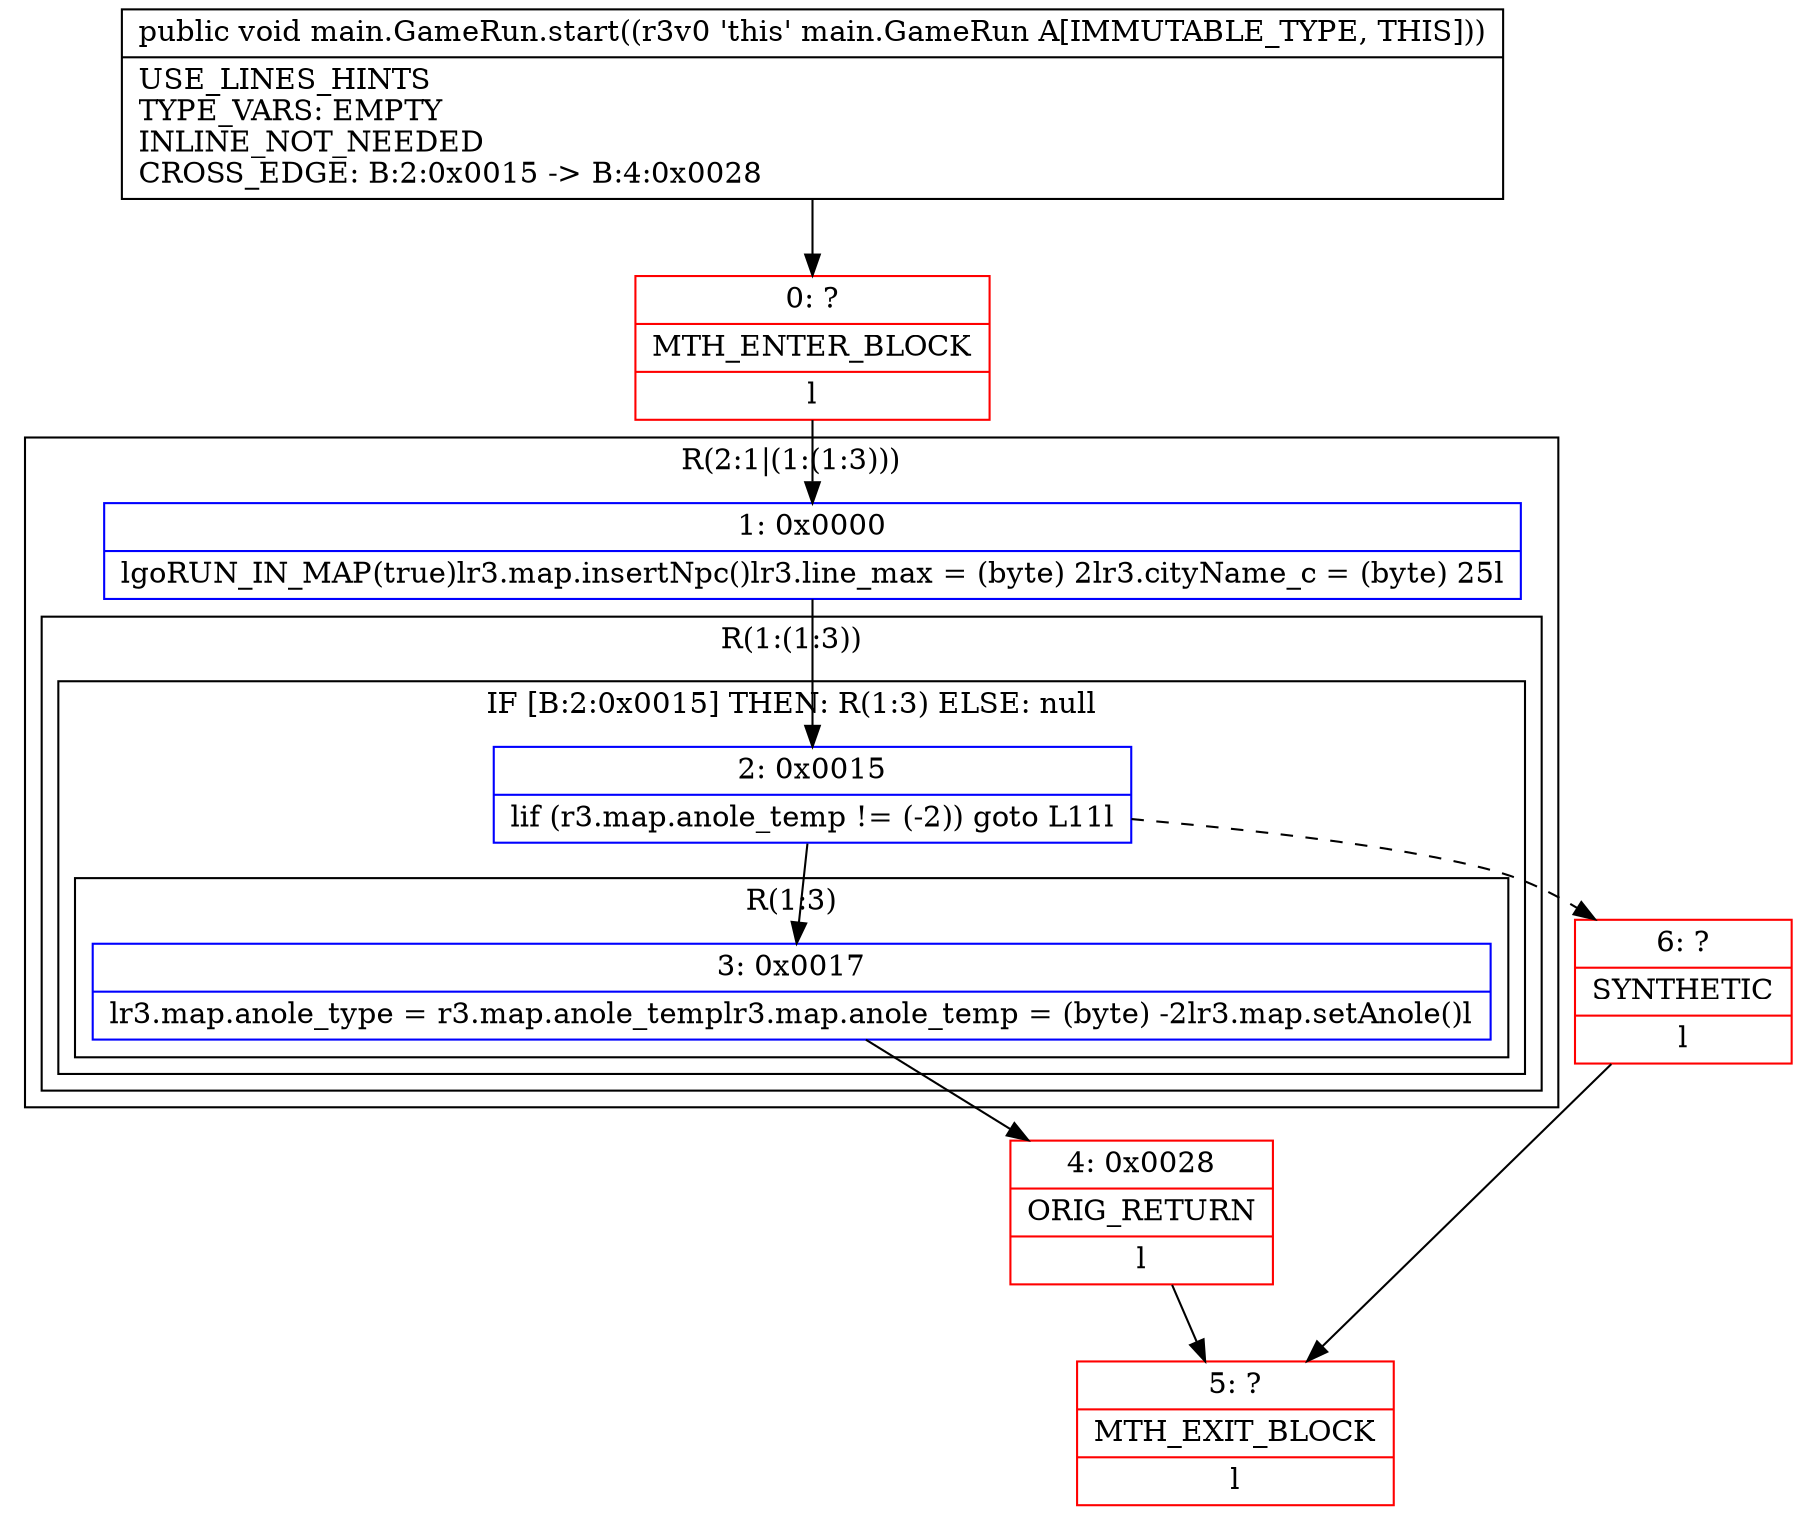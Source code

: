 digraph "CFG formain.GameRun.start()V" {
subgraph cluster_Region_442476297 {
label = "R(2:1|(1:(1:3)))";
node [shape=record,color=blue];
Node_1 [shape=record,label="{1\:\ 0x0000|lgoRUN_IN_MAP(true)lr3.map.insertNpc()lr3.line_max = (byte) 2lr3.cityName_c = (byte) 25l}"];
subgraph cluster_Region_1628483032 {
label = "R(1:(1:3))";
node [shape=record,color=blue];
subgraph cluster_IfRegion_808964158 {
label = "IF [B:2:0x0015] THEN: R(1:3) ELSE: null";
node [shape=record,color=blue];
Node_2 [shape=record,label="{2\:\ 0x0015|lif (r3.map.anole_temp != (\-2)) goto L11l}"];
subgraph cluster_Region_308870750 {
label = "R(1:3)";
node [shape=record,color=blue];
Node_3 [shape=record,label="{3\:\ 0x0017|lr3.map.anole_type = r3.map.anole_templr3.map.anole_temp = (byte) \-2lr3.map.setAnole()l}"];
}
}
}
}
Node_0 [shape=record,color=red,label="{0\:\ ?|MTH_ENTER_BLOCK\l|l}"];
Node_4 [shape=record,color=red,label="{4\:\ 0x0028|ORIG_RETURN\l|l}"];
Node_5 [shape=record,color=red,label="{5\:\ ?|MTH_EXIT_BLOCK\l|l}"];
Node_6 [shape=record,color=red,label="{6\:\ ?|SYNTHETIC\l|l}"];
MethodNode[shape=record,label="{public void main.GameRun.start((r3v0 'this' main.GameRun A[IMMUTABLE_TYPE, THIS]))  | USE_LINES_HINTS\lTYPE_VARS: EMPTY\lINLINE_NOT_NEEDED\lCROSS_EDGE: B:2:0x0015 \-\> B:4:0x0028\l}"];
MethodNode -> Node_0;
Node_1 -> Node_2;
Node_2 -> Node_3;
Node_2 -> Node_6[style=dashed];
Node_3 -> Node_4;
Node_0 -> Node_1;
Node_4 -> Node_5;
Node_6 -> Node_5;
}

